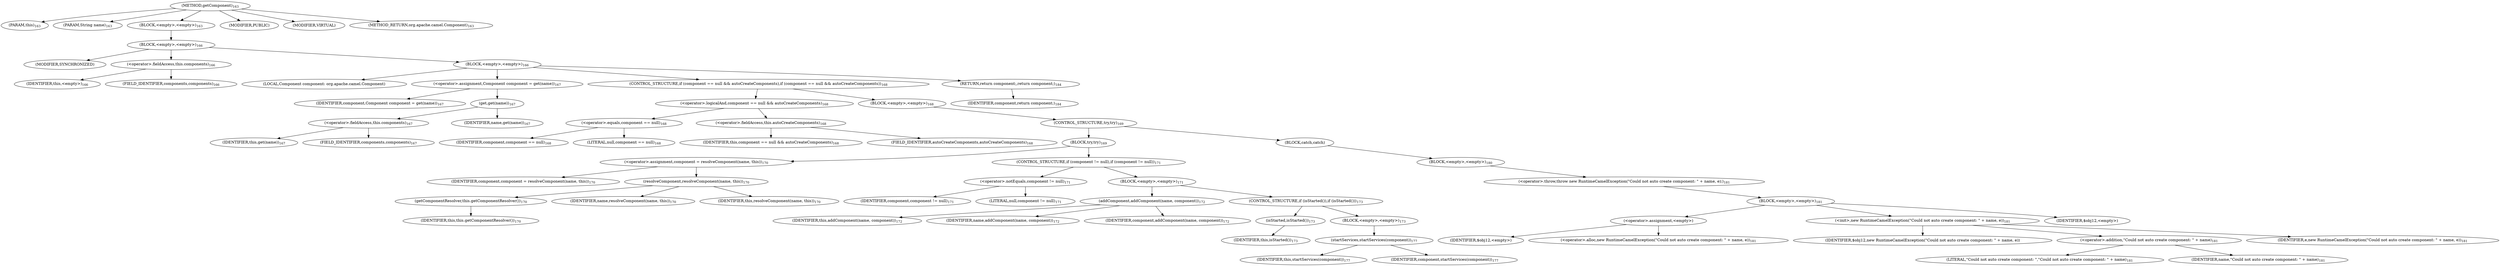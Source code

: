 digraph "getComponent" {  
"489" [label = <(METHOD,getComponent)<SUB>163</SUB>> ]
"13" [label = <(PARAM,this)<SUB>163</SUB>> ]
"490" [label = <(PARAM,String name)<SUB>163</SUB>> ]
"491" [label = <(BLOCK,&lt;empty&gt;,&lt;empty&gt;)<SUB>163</SUB>> ]
"492" [label = <(BLOCK,&lt;empty&gt;,&lt;empty&gt;)<SUB>166</SUB>> ]
"493" [label = <(MODIFIER,SYNCHRONIZED)> ]
"494" [label = <(&lt;operator&gt;.fieldAccess,this.components)<SUB>166</SUB>> ]
"495" [label = <(IDENTIFIER,this,&lt;empty&gt;)<SUB>166</SUB>> ]
"496" [label = <(FIELD_IDENTIFIER,components,components)<SUB>166</SUB>> ]
"497" [label = <(BLOCK,&lt;empty&gt;,&lt;empty&gt;)<SUB>166</SUB>> ]
"498" [label = <(LOCAL,Component component: org.apache.camel.Component)> ]
"499" [label = <(&lt;operator&gt;.assignment,Component component = get(name))<SUB>167</SUB>> ]
"500" [label = <(IDENTIFIER,component,Component component = get(name))<SUB>167</SUB>> ]
"501" [label = <(get,get(name))<SUB>167</SUB>> ]
"502" [label = <(&lt;operator&gt;.fieldAccess,this.components)<SUB>167</SUB>> ]
"503" [label = <(IDENTIFIER,this,get(name))<SUB>167</SUB>> ]
"504" [label = <(FIELD_IDENTIFIER,components,components)<SUB>167</SUB>> ]
"505" [label = <(IDENTIFIER,name,get(name))<SUB>167</SUB>> ]
"506" [label = <(CONTROL_STRUCTURE,if (component == null &amp;&amp; autoCreateComponents),if (component == null &amp;&amp; autoCreateComponents))<SUB>168</SUB>> ]
"507" [label = <(&lt;operator&gt;.logicalAnd,component == null &amp;&amp; autoCreateComponents)<SUB>168</SUB>> ]
"508" [label = <(&lt;operator&gt;.equals,component == null)<SUB>168</SUB>> ]
"509" [label = <(IDENTIFIER,component,component == null)<SUB>168</SUB>> ]
"510" [label = <(LITERAL,null,component == null)<SUB>168</SUB>> ]
"511" [label = <(&lt;operator&gt;.fieldAccess,this.autoCreateComponents)<SUB>168</SUB>> ]
"512" [label = <(IDENTIFIER,this,component == null &amp;&amp; autoCreateComponents)<SUB>168</SUB>> ]
"513" [label = <(FIELD_IDENTIFIER,autoCreateComponents,autoCreateComponents)<SUB>168</SUB>> ]
"514" [label = <(BLOCK,&lt;empty&gt;,&lt;empty&gt;)<SUB>168</SUB>> ]
"515" [label = <(CONTROL_STRUCTURE,try,try)<SUB>169</SUB>> ]
"516" [label = <(BLOCK,try,try)<SUB>169</SUB>> ]
"517" [label = <(&lt;operator&gt;.assignment,component = resolveComponent(name, this))<SUB>170</SUB>> ]
"518" [label = <(IDENTIFIER,component,component = resolveComponent(name, this))<SUB>170</SUB>> ]
"519" [label = <(resolveComponent,resolveComponent(name, this))<SUB>170</SUB>> ]
"520" [label = <(getComponentResolver,this.getComponentResolver())<SUB>170</SUB>> ]
"14" [label = <(IDENTIFIER,this,this.getComponentResolver())<SUB>170</SUB>> ]
"521" [label = <(IDENTIFIER,name,resolveComponent(name, this))<SUB>170</SUB>> ]
"12" [label = <(IDENTIFIER,this,resolveComponent(name, this))<SUB>170</SUB>> ]
"522" [label = <(CONTROL_STRUCTURE,if (component != null),if (component != null))<SUB>171</SUB>> ]
"523" [label = <(&lt;operator&gt;.notEquals,component != null)<SUB>171</SUB>> ]
"524" [label = <(IDENTIFIER,component,component != null)<SUB>171</SUB>> ]
"525" [label = <(LITERAL,null,component != null)<SUB>171</SUB>> ]
"526" [label = <(BLOCK,&lt;empty&gt;,&lt;empty&gt;)<SUB>171</SUB>> ]
"527" [label = <(addComponent,addComponent(name, component))<SUB>172</SUB>> ]
"15" [label = <(IDENTIFIER,this,addComponent(name, component))<SUB>172</SUB>> ]
"528" [label = <(IDENTIFIER,name,addComponent(name, component))<SUB>172</SUB>> ]
"529" [label = <(IDENTIFIER,component,addComponent(name, component))<SUB>172</SUB>> ]
"530" [label = <(CONTROL_STRUCTURE,if (isStarted()),if (isStarted()))<SUB>173</SUB>> ]
"531" [label = <(isStarted,isStarted())<SUB>173</SUB>> ]
"16" [label = <(IDENTIFIER,this,isStarted())<SUB>173</SUB>> ]
"532" [label = <(BLOCK,&lt;empty&gt;,&lt;empty&gt;)<SUB>173</SUB>> ]
"533" [label = <(startServices,startServices(component))<SUB>177</SUB>> ]
"17" [label = <(IDENTIFIER,this,startServices(component))<SUB>177</SUB>> ]
"534" [label = <(IDENTIFIER,component,startServices(component))<SUB>177</SUB>> ]
"535" [label = <(BLOCK,catch,catch)> ]
"536" [label = <(BLOCK,&lt;empty&gt;,&lt;empty&gt;)<SUB>180</SUB>> ]
"537" [label = <(&lt;operator&gt;.throw,throw new RuntimeCamelException(&quot;Could not auto create component: &quot; + name, e);)<SUB>181</SUB>> ]
"538" [label = <(BLOCK,&lt;empty&gt;,&lt;empty&gt;)<SUB>181</SUB>> ]
"539" [label = <(&lt;operator&gt;.assignment,&lt;empty&gt;)> ]
"540" [label = <(IDENTIFIER,$obj12,&lt;empty&gt;)> ]
"541" [label = <(&lt;operator&gt;.alloc,new RuntimeCamelException(&quot;Could not auto create component: &quot; + name, e))<SUB>181</SUB>> ]
"542" [label = <(&lt;init&gt;,new RuntimeCamelException(&quot;Could not auto create component: &quot; + name, e))<SUB>181</SUB>> ]
"543" [label = <(IDENTIFIER,$obj12,new RuntimeCamelException(&quot;Could not auto create component: &quot; + name, e))> ]
"544" [label = <(&lt;operator&gt;.addition,&quot;Could not auto create component: &quot; + name)<SUB>181</SUB>> ]
"545" [label = <(LITERAL,&quot;Could not auto create component: &quot;,&quot;Could not auto create component: &quot; + name)<SUB>181</SUB>> ]
"546" [label = <(IDENTIFIER,name,&quot;Could not auto create component: &quot; + name)<SUB>181</SUB>> ]
"547" [label = <(IDENTIFIER,e,new RuntimeCamelException(&quot;Could not auto create component: &quot; + name, e))<SUB>181</SUB>> ]
"548" [label = <(IDENTIFIER,$obj12,&lt;empty&gt;)> ]
"549" [label = <(RETURN,return component;,return component;)<SUB>184</SUB>> ]
"550" [label = <(IDENTIFIER,component,return component;)<SUB>184</SUB>> ]
"551" [label = <(MODIFIER,PUBLIC)> ]
"552" [label = <(MODIFIER,VIRTUAL)> ]
"553" [label = <(METHOD_RETURN,org.apache.camel.Component)<SUB>163</SUB>> ]
  "489" -> "13" 
  "489" -> "490" 
  "489" -> "491" 
  "489" -> "551" 
  "489" -> "552" 
  "489" -> "553" 
  "491" -> "492" 
  "492" -> "493" 
  "492" -> "494" 
  "492" -> "497" 
  "494" -> "495" 
  "494" -> "496" 
  "497" -> "498" 
  "497" -> "499" 
  "497" -> "506" 
  "497" -> "549" 
  "499" -> "500" 
  "499" -> "501" 
  "501" -> "502" 
  "501" -> "505" 
  "502" -> "503" 
  "502" -> "504" 
  "506" -> "507" 
  "506" -> "514" 
  "507" -> "508" 
  "507" -> "511" 
  "508" -> "509" 
  "508" -> "510" 
  "511" -> "512" 
  "511" -> "513" 
  "514" -> "515" 
  "515" -> "516" 
  "515" -> "535" 
  "516" -> "517" 
  "516" -> "522" 
  "517" -> "518" 
  "517" -> "519" 
  "519" -> "520" 
  "519" -> "521" 
  "519" -> "12" 
  "520" -> "14" 
  "522" -> "523" 
  "522" -> "526" 
  "523" -> "524" 
  "523" -> "525" 
  "526" -> "527" 
  "526" -> "530" 
  "527" -> "15" 
  "527" -> "528" 
  "527" -> "529" 
  "530" -> "531" 
  "530" -> "532" 
  "531" -> "16" 
  "532" -> "533" 
  "533" -> "17" 
  "533" -> "534" 
  "535" -> "536" 
  "536" -> "537" 
  "537" -> "538" 
  "538" -> "539" 
  "538" -> "542" 
  "538" -> "548" 
  "539" -> "540" 
  "539" -> "541" 
  "542" -> "543" 
  "542" -> "544" 
  "542" -> "547" 
  "544" -> "545" 
  "544" -> "546" 
  "549" -> "550" 
}
